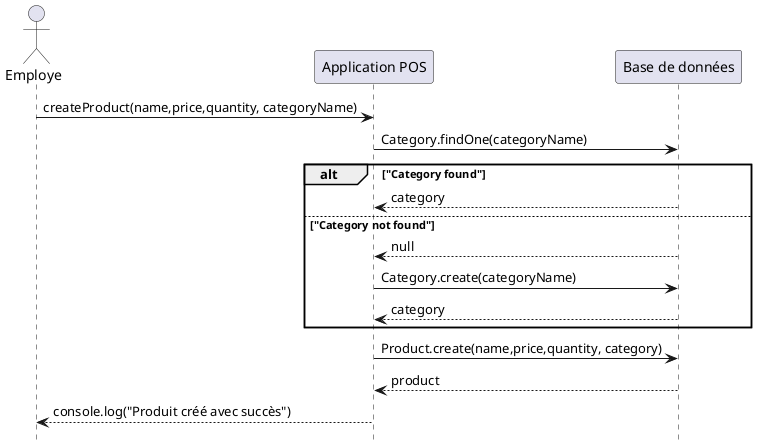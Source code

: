 @startuml VueProcessusAjouterProduit

actor "Employe" as Employe
hide footbox

Employe -> "Application POS" : createProduct(name,price,quantity, categoryName)
"Application POS" -> "Base de données": Category.findOne(categoryName)
alt "Category found"
    "Base de données" --> "Application POS": category
else "Category not found"
    "Base de données" --> "Application POS": null
    "Application POS" -> "Base de données": Category.create(categoryName)
    "Base de données" --> "Application POS": category
end
"Application POS" -> "Base de données": Product.create(name,price,quantity, category)
"Base de données" --> "Application POS": product
"Application POS" --> "Employe": console.log("Produit créé avec succès")
@enduml
